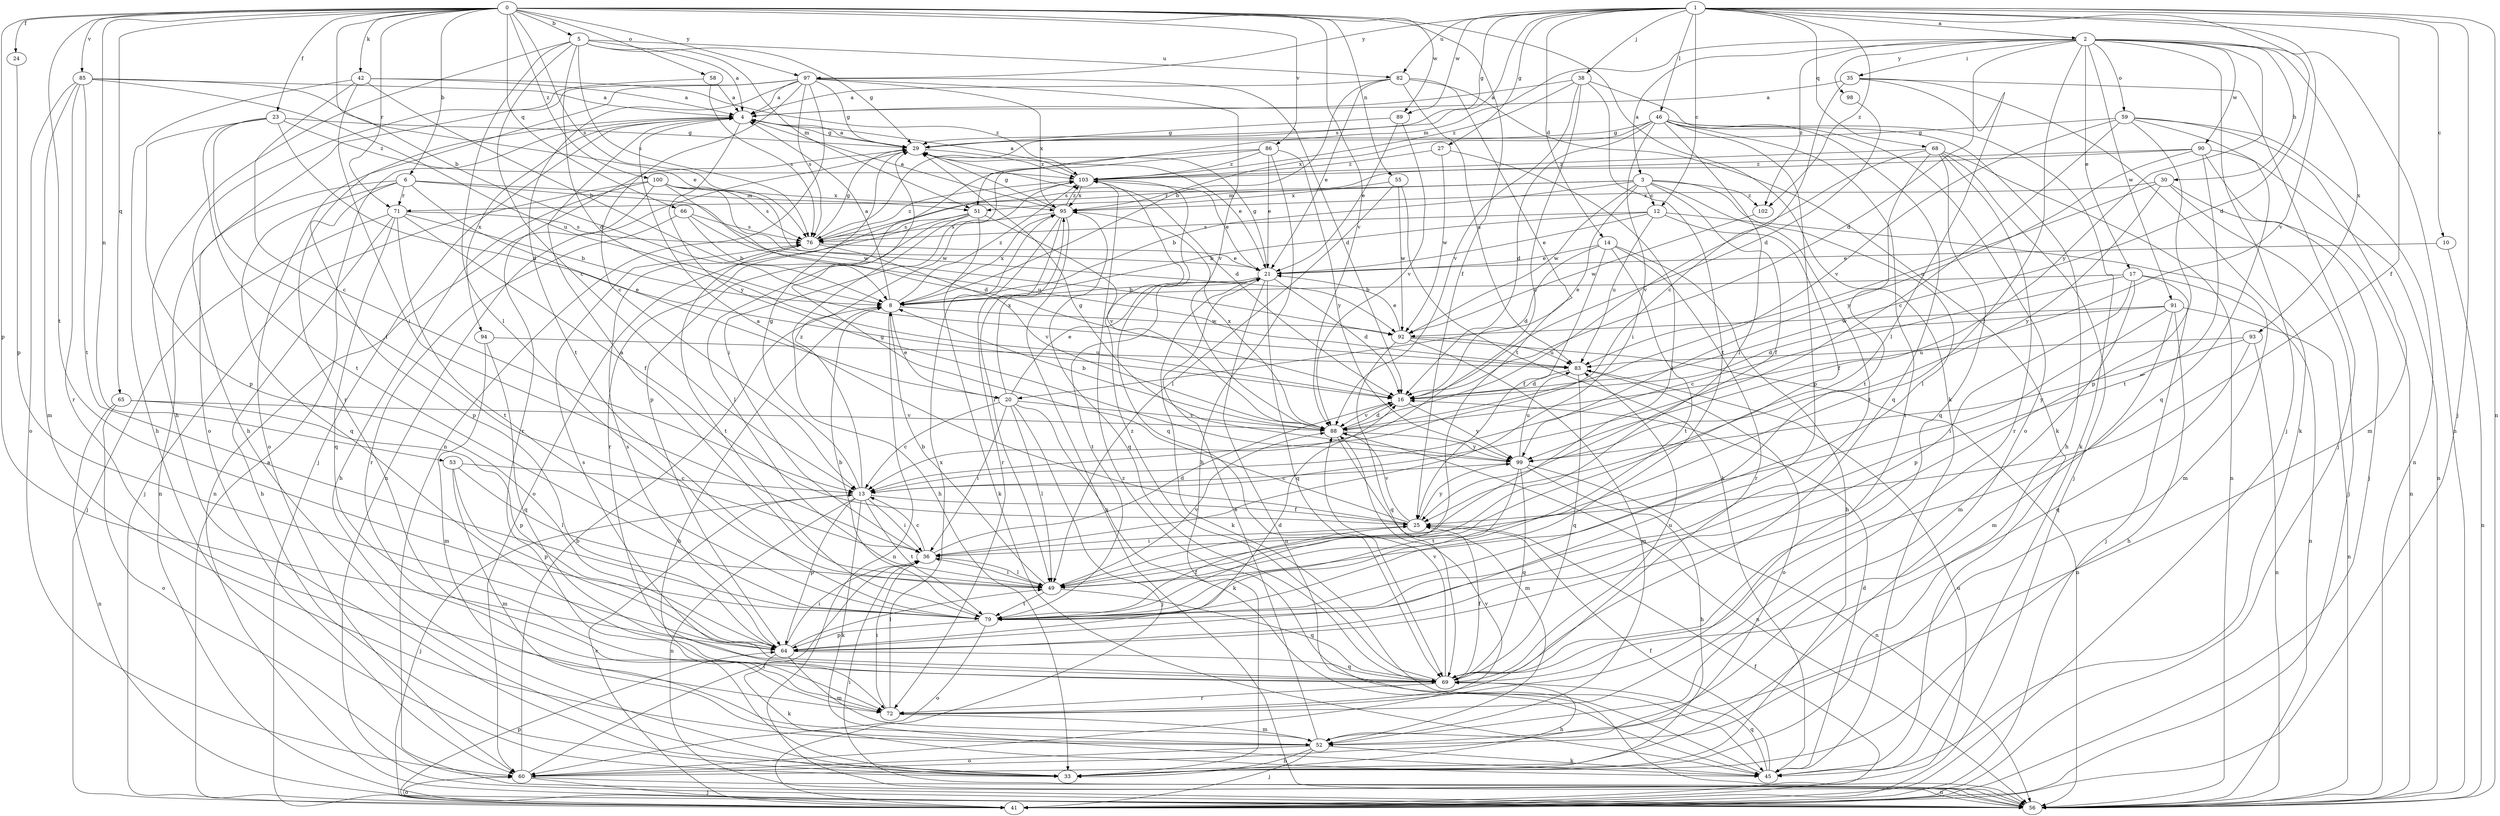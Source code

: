 strict digraph  {
0;
1;
2;
3;
4;
5;
6;
8;
10;
12;
13;
14;
16;
17;
20;
21;
23;
24;
25;
27;
29;
30;
33;
35;
36;
38;
41;
42;
45;
46;
49;
51;
52;
53;
55;
56;
58;
59;
60;
64;
65;
66;
68;
69;
71;
72;
76;
79;
82;
83;
85;
86;
88;
89;
90;
91;
92;
93;
94;
95;
97;
98;
99;
100;
102;
103;
0 -> 5  [label=b];
0 -> 6  [label=b];
0 -> 8  [label=b];
0 -> 23  [label=f];
0 -> 24  [label=f];
0 -> 25  [label=f];
0 -> 42  [label=k];
0 -> 45  [label=k];
0 -> 53  [label=n];
0 -> 55  [label=n];
0 -> 58  [label=o];
0 -> 64  [label=p];
0 -> 65  [label=q];
0 -> 66  [label=q];
0 -> 71  [label=r];
0 -> 76  [label=s];
0 -> 79  [label=t];
0 -> 85  [label=v];
0 -> 86  [label=v];
0 -> 88  [label=v];
0 -> 89  [label=w];
0 -> 97  [label=y];
0 -> 100  [label=z];
1 -> 2  [label=a];
1 -> 10  [label=c];
1 -> 12  [label=c];
1 -> 14  [label=d];
1 -> 16  [label=d];
1 -> 25  [label=f];
1 -> 27  [label=g];
1 -> 29  [label=g];
1 -> 38  [label=j];
1 -> 41  [label=j];
1 -> 46  [label=l];
1 -> 56  [label=n];
1 -> 68  [label=q];
1 -> 76  [label=s];
1 -> 82  [label=u];
1 -> 88  [label=v];
1 -> 89  [label=w];
1 -> 97  [label=y];
1 -> 102  [label=z];
2 -> 3  [label=a];
2 -> 16  [label=d];
2 -> 17  [label=e];
2 -> 30  [label=h];
2 -> 35  [label=i];
2 -> 41  [label=j];
2 -> 49  [label=l];
2 -> 51  [label=m];
2 -> 56  [label=n];
2 -> 59  [label=o];
2 -> 90  [label=w];
2 -> 91  [label=w];
2 -> 93  [label=x];
2 -> 98  [label=y];
2 -> 99  [label=y];
2 -> 102  [label=z];
3 -> 8  [label=b];
3 -> 12  [label=c];
3 -> 20  [label=e];
3 -> 25  [label=f];
3 -> 49  [label=l];
3 -> 51  [label=m];
3 -> 71  [label=r];
3 -> 79  [label=t];
3 -> 92  [label=w];
3 -> 102  [label=z];
4 -> 29  [label=g];
4 -> 41  [label=j];
4 -> 60  [label=o];
4 -> 94  [label=x];
4 -> 99  [label=y];
5 -> 4  [label=a];
5 -> 13  [label=c];
5 -> 16  [label=d];
5 -> 29  [label=g];
5 -> 33  [label=h];
5 -> 49  [label=l];
5 -> 51  [label=m];
5 -> 76  [label=s];
5 -> 82  [label=u];
6 -> 20  [label=e];
6 -> 51  [label=m];
6 -> 56  [label=n];
6 -> 64  [label=p];
6 -> 69  [label=q];
6 -> 71  [label=r];
6 -> 92  [label=w];
8 -> 4  [label=a];
8 -> 20  [label=e];
8 -> 33  [label=h];
8 -> 56  [label=n];
8 -> 92  [label=w];
8 -> 95  [label=x];
8 -> 103  [label=z];
10 -> 21  [label=e];
10 -> 56  [label=n];
12 -> 8  [label=b];
12 -> 21  [label=e];
12 -> 25  [label=f];
12 -> 52  [label=m];
12 -> 76  [label=s];
12 -> 83  [label=u];
13 -> 25  [label=f];
13 -> 29  [label=g];
13 -> 36  [label=i];
13 -> 41  [label=j];
13 -> 45  [label=k];
13 -> 56  [label=n];
13 -> 64  [label=p];
13 -> 79  [label=t];
13 -> 103  [label=z];
14 -> 16  [label=d];
14 -> 21  [label=e];
14 -> 25  [label=f];
14 -> 33  [label=h];
14 -> 72  [label=r];
14 -> 79  [label=t];
16 -> 88  [label=v];
16 -> 99  [label=y];
17 -> 8  [label=b];
17 -> 13  [label=c];
17 -> 41  [label=j];
17 -> 52  [label=m];
17 -> 56  [label=n];
17 -> 64  [label=p];
20 -> 13  [label=c];
20 -> 21  [label=e];
20 -> 36  [label=i];
20 -> 41  [label=j];
20 -> 45  [label=k];
20 -> 49  [label=l];
20 -> 88  [label=v];
20 -> 95  [label=x];
21 -> 8  [label=b];
21 -> 16  [label=d];
21 -> 29  [label=g];
21 -> 45  [label=k];
21 -> 56  [label=n];
21 -> 69  [label=q];
21 -> 79  [label=t];
23 -> 16  [label=d];
23 -> 29  [label=g];
23 -> 36  [label=i];
23 -> 64  [label=p];
23 -> 79  [label=t];
23 -> 103  [label=z];
24 -> 64  [label=p];
25 -> 4  [label=a];
25 -> 29  [label=g];
25 -> 36  [label=i];
25 -> 88  [label=v];
25 -> 99  [label=y];
27 -> 49  [label=l];
27 -> 92  [label=w];
27 -> 103  [label=z];
29 -> 4  [label=a];
29 -> 16  [label=d];
29 -> 21  [label=e];
29 -> 56  [label=n];
29 -> 72  [label=r];
29 -> 103  [label=z];
30 -> 41  [label=j];
30 -> 56  [label=n];
30 -> 83  [label=u];
30 -> 95  [label=x];
30 -> 99  [label=y];
35 -> 4  [label=a];
35 -> 13  [label=c];
35 -> 41  [label=j];
35 -> 45  [label=k];
35 -> 49  [label=l];
36 -> 13  [label=c];
36 -> 16  [label=d];
36 -> 49  [label=l];
38 -> 4  [label=a];
38 -> 13  [label=c];
38 -> 60  [label=o];
38 -> 79  [label=t];
38 -> 88  [label=v];
38 -> 103  [label=z];
41 -> 4  [label=a];
41 -> 13  [label=c];
41 -> 25  [label=f];
41 -> 60  [label=o];
41 -> 64  [label=p];
41 -> 83  [label=u];
42 -> 4  [label=a];
42 -> 8  [label=b];
42 -> 13  [label=c];
42 -> 33  [label=h];
42 -> 36  [label=i];
42 -> 103  [label=z];
45 -> 16  [label=d];
45 -> 25  [label=f];
45 -> 69  [label=q];
45 -> 103  [label=z];
46 -> 16  [label=d];
46 -> 29  [label=g];
46 -> 33  [label=h];
46 -> 36  [label=i];
46 -> 45  [label=k];
46 -> 49  [label=l];
46 -> 64  [label=p];
46 -> 69  [label=q];
46 -> 72  [label=r];
46 -> 95  [label=x];
49 -> 4  [label=a];
49 -> 8  [label=b];
49 -> 36  [label=i];
49 -> 69  [label=q];
49 -> 79  [label=t];
49 -> 88  [label=v];
51 -> 33  [label=h];
51 -> 45  [label=k];
51 -> 49  [label=l];
51 -> 60  [label=o];
51 -> 76  [label=s];
51 -> 88  [label=v];
52 -> 21  [label=e];
52 -> 33  [label=h];
52 -> 41  [label=j];
52 -> 45  [label=k];
52 -> 60  [label=o];
53 -> 13  [label=c];
53 -> 49  [label=l];
53 -> 52  [label=m];
53 -> 64  [label=p];
55 -> 45  [label=k];
55 -> 49  [label=l];
55 -> 92  [label=w];
55 -> 95  [label=x];
56 -> 36  [label=i];
58 -> 4  [label=a];
58 -> 33  [label=h];
58 -> 76  [label=s];
59 -> 13  [label=c];
59 -> 29  [label=g];
59 -> 52  [label=m];
59 -> 56  [label=n];
59 -> 64  [label=p];
59 -> 69  [label=q];
59 -> 88  [label=v];
60 -> 8  [label=b];
60 -> 36  [label=i];
60 -> 41  [label=j];
60 -> 56  [label=n];
60 -> 88  [label=v];
64 -> 16  [label=d];
64 -> 36  [label=i];
64 -> 45  [label=k];
64 -> 49  [label=l];
64 -> 52  [label=m];
64 -> 69  [label=q];
64 -> 76  [label=s];
65 -> 56  [label=n];
65 -> 60  [label=o];
65 -> 64  [label=p];
65 -> 88  [label=v];
66 -> 8  [label=b];
66 -> 72  [label=r];
66 -> 76  [label=s];
66 -> 83  [label=u];
68 -> 41  [label=j];
68 -> 56  [label=n];
68 -> 69  [label=q];
68 -> 72  [label=r];
68 -> 79  [label=t];
68 -> 88  [label=v];
68 -> 103  [label=z];
69 -> 25  [label=f];
69 -> 33  [label=h];
69 -> 72  [label=r];
69 -> 76  [label=s];
69 -> 83  [label=u];
69 -> 88  [label=v];
69 -> 103  [label=z];
71 -> 8  [label=b];
71 -> 25  [label=f];
71 -> 33  [label=h];
71 -> 41  [label=j];
71 -> 69  [label=q];
71 -> 76  [label=s];
71 -> 79  [label=t];
72 -> 36  [label=i];
72 -> 52  [label=m];
72 -> 95  [label=x];
76 -> 21  [label=e];
76 -> 29  [label=g];
76 -> 79  [label=t];
76 -> 88  [label=v];
76 -> 103  [label=z];
79 -> 8  [label=b];
79 -> 25  [label=f];
79 -> 60  [label=o];
79 -> 64  [label=p];
82 -> 4  [label=a];
82 -> 8  [label=b];
82 -> 21  [label=e];
82 -> 45  [label=k];
82 -> 79  [label=t];
82 -> 83  [label=u];
83 -> 16  [label=d];
83 -> 60  [label=o];
83 -> 69  [label=q];
85 -> 4  [label=a];
85 -> 21  [label=e];
85 -> 52  [label=m];
85 -> 60  [label=o];
85 -> 72  [label=r];
85 -> 79  [label=t];
85 -> 83  [label=u];
86 -> 21  [label=e];
86 -> 33  [label=h];
86 -> 36  [label=i];
86 -> 64  [label=p];
86 -> 99  [label=y];
86 -> 103  [label=z];
88 -> 8  [label=b];
88 -> 16  [label=d];
88 -> 52  [label=m];
88 -> 56  [label=n];
88 -> 95  [label=x];
88 -> 99  [label=y];
89 -> 21  [label=e];
89 -> 29  [label=g];
89 -> 88  [label=v];
90 -> 41  [label=j];
90 -> 56  [label=n];
90 -> 76  [label=s];
90 -> 79  [label=t];
90 -> 99  [label=y];
90 -> 103  [label=z];
91 -> 16  [label=d];
91 -> 33  [label=h];
91 -> 36  [label=i];
91 -> 52  [label=m];
91 -> 56  [label=n];
91 -> 92  [label=w];
92 -> 21  [label=e];
92 -> 52  [label=m];
92 -> 56  [label=n];
92 -> 69  [label=q];
92 -> 83  [label=u];
93 -> 56  [label=n];
93 -> 69  [label=q];
93 -> 83  [label=u];
93 -> 99  [label=y];
94 -> 52  [label=m];
94 -> 69  [label=q];
94 -> 83  [label=u];
95 -> 4  [label=a];
95 -> 29  [label=g];
95 -> 49  [label=l];
95 -> 56  [label=n];
95 -> 69  [label=q];
95 -> 72  [label=r];
95 -> 76  [label=s];
95 -> 103  [label=z];
97 -> 4  [label=a];
97 -> 13  [label=c];
97 -> 16  [label=d];
97 -> 29  [label=g];
97 -> 56  [label=n];
97 -> 60  [label=o];
97 -> 72  [label=r];
97 -> 76  [label=s];
97 -> 79  [label=t];
97 -> 88  [label=v];
97 -> 95  [label=x];
98 -> 16  [label=d];
99 -> 13  [label=c];
99 -> 29  [label=g];
99 -> 33  [label=h];
99 -> 56  [label=n];
99 -> 69  [label=q];
99 -> 79  [label=t];
99 -> 83  [label=u];
100 -> 16  [label=d];
100 -> 33  [label=h];
100 -> 41  [label=j];
100 -> 56  [label=n];
100 -> 76  [label=s];
100 -> 92  [label=w];
100 -> 95  [label=x];
102 -> 92  [label=w];
103 -> 4  [label=a];
103 -> 21  [label=e];
103 -> 69  [label=q];
103 -> 72  [label=r];
103 -> 95  [label=x];
}
